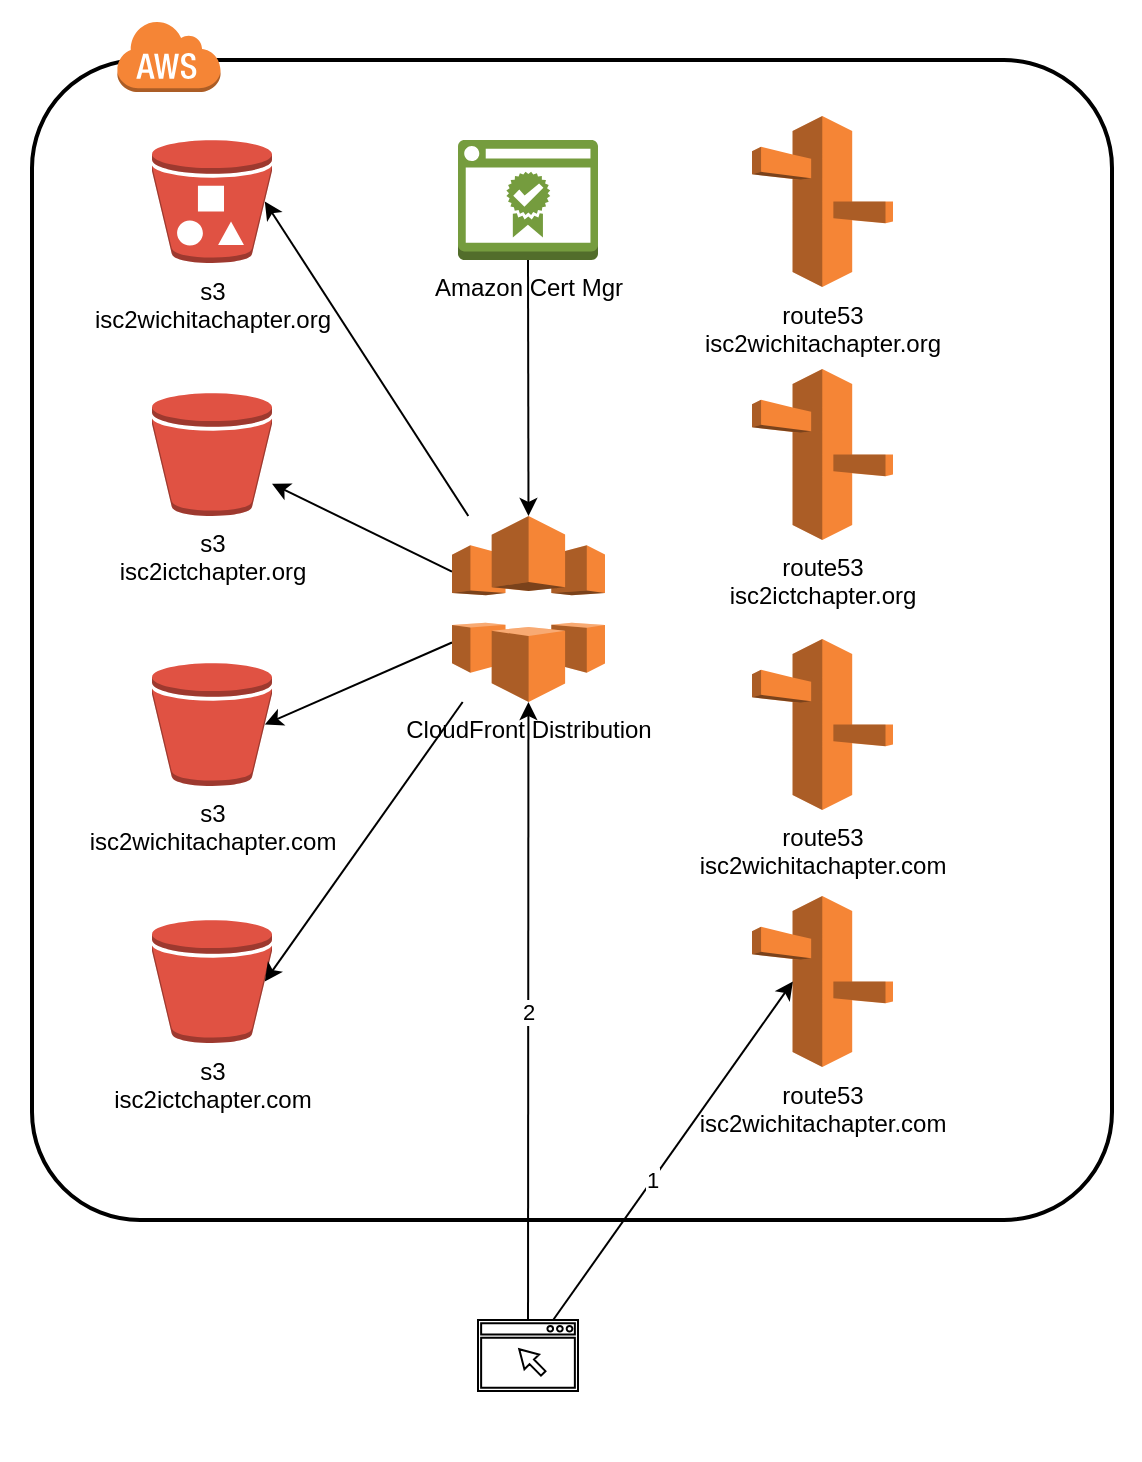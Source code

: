 <mxfile>
    <diagram id="PZ2NIN783vTIhC9EUjWE" name="Page-1">
        <mxGraphModel dx="1086" dy="597" grid="1" gridSize="10" guides="1" tooltips="1" connect="1" arrows="1" fold="1" page="1" pageScale="1" pageWidth="850" pageHeight="1100" math="0" shadow="0">
            <root>
                <mxCell id="0"/>
                <mxCell id="1" parent="0"/>
                <mxCell id="31" value="" style="rounded=0;whiteSpace=wrap;html=1;fillColor=#FFFFFF;strokeColor=none;" vertex="1" parent="1">
                    <mxGeometry x="14" y="50" width="570" height="730" as="geometry"/>
                </mxCell>
                <mxCell id="2" value="" style="rounded=1;arcSize=10;dashed=0;strokeWidth=2;" parent="1" vertex="1">
                    <mxGeometry x="30" y="80" width="540" height="580" as="geometry"/>
                </mxCell>
                <mxCell id="3" value="" style="dashed=0;html=1;shape=mxgraph.aws3.cloud;fillColor=#F58536;gradientColor=none;dashed=0;" parent="1" vertex="1">
                    <mxGeometry x="72.25" y="60" width="52" height="36" as="geometry"/>
                </mxCell>
                <mxCell id="4" value="s3&lt;br&gt;isc2wichitachapter.org" style="outlineConnect=0;dashed=0;verticalLabelPosition=bottom;verticalAlign=top;align=center;html=1;shape=mxgraph.aws3.bucket_with_objects;fillColor=#E05243;gradientColor=none;" parent="1" vertex="1">
                    <mxGeometry x="90" y="120" width="60" height="61.5" as="geometry"/>
                </mxCell>
                <mxCell id="5" value="s3&lt;br&gt;isc2ictchapter.org" style="outlineConnect=0;dashed=0;verticalLabelPosition=bottom;verticalAlign=top;align=center;html=1;shape=mxgraph.aws3.bucket;fillColor=#E05243;gradientColor=none;" parent="1" vertex="1">
                    <mxGeometry x="90" y="246.5" width="60" height="61.5" as="geometry"/>
                </mxCell>
                <mxCell id="6" value="s3&lt;br&gt;isc2ictchapter.com" style="outlineConnect=0;dashed=0;verticalLabelPosition=bottom;verticalAlign=top;align=center;html=1;shape=mxgraph.aws3.bucket;fillColor=#E05243;gradientColor=none;" parent="1" vertex="1">
                    <mxGeometry x="90" y="510" width="60" height="61.5" as="geometry"/>
                </mxCell>
                <mxCell id="8" value="s3&lt;br&gt;isc2wichitachapter.com" style="outlineConnect=0;dashed=0;verticalLabelPosition=bottom;verticalAlign=top;align=center;html=1;shape=mxgraph.aws3.bucket;fillColor=#E05243;gradientColor=none;" parent="1" vertex="1">
                    <mxGeometry x="90" y="381.5" width="60" height="61.5" as="geometry"/>
                </mxCell>
                <mxCell id="9" value="route53&lt;br&gt;isc2wichitachapter.org" style="outlineConnect=0;dashed=0;verticalLabelPosition=bottom;verticalAlign=top;align=center;html=1;shape=mxgraph.aws3.route_53;fillColor=#F58536;gradientColor=none;" parent="1" vertex="1">
                    <mxGeometry x="390" y="108" width="70.5" height="85.5" as="geometry"/>
                </mxCell>
                <mxCell id="18" value="" style="edgeStyle=none;html=1;entryX=0.94;entryY=0.5;entryDx=0;entryDy=0;entryPerimeter=0;" parent="1" source="10" target="4" edge="1">
                    <mxGeometry relative="1" as="geometry">
                        <mxPoint x="350" y="354.5" as="targetPoint"/>
                    </mxGeometry>
                </mxCell>
                <mxCell id="19" value="" style="edgeStyle=none;html=1;" parent="1" source="10" target="5" edge="1">
                    <mxGeometry relative="1" as="geometry">
                        <mxPoint x="350" y="354.5" as="targetPoint"/>
                    </mxGeometry>
                </mxCell>
                <mxCell id="20" value="" style="edgeStyle=none;html=1;entryX=0.94;entryY=0.5;entryDx=0;entryDy=0;entryPerimeter=0;" parent="1" source="10" target="8" edge="1">
                    <mxGeometry relative="1" as="geometry">
                        <mxPoint x="350" y="354.5" as="targetPoint"/>
                    </mxGeometry>
                </mxCell>
                <mxCell id="21" value="" style="edgeStyle=none;html=1;entryX=0.94;entryY=0.5;entryDx=0;entryDy=0;entryPerimeter=0;" parent="1" source="10" target="6" edge="1">
                    <mxGeometry relative="1" as="geometry">
                        <mxPoint x="350" y="354.5" as="targetPoint"/>
                    </mxGeometry>
                </mxCell>
                <mxCell id="23" value="" style="edgeStyle=none;html=1;exitX=0.5;exitY=1;exitDx=0;exitDy=0;exitPerimeter=0;entryX=0.5;entryY=0;entryDx=0;entryDy=0;entryPerimeter=0;" parent="1" source="22" target="10" edge="1">
                    <mxGeometry relative="1" as="geometry">
                        <mxPoint x="720" y="190" as="targetPoint"/>
                    </mxGeometry>
                </mxCell>
                <mxCell id="10" value="CloudFront Distribution" style="outlineConnect=0;dashed=0;verticalLabelPosition=bottom;verticalAlign=top;align=center;html=1;shape=mxgraph.aws3.cloudfront;fillColor=#F58536;gradientColor=none;" parent="1" vertex="1">
                    <mxGeometry x="240" y="308" width="76.5" height="93" as="geometry"/>
                </mxCell>
                <mxCell id="12" value="route53&lt;br&gt;isc2ictchapter.org" style="outlineConnect=0;dashed=0;verticalLabelPosition=bottom;verticalAlign=top;align=center;html=1;shape=mxgraph.aws3.route_53;fillColor=#F58536;gradientColor=none;" parent="1" vertex="1">
                    <mxGeometry x="390" y="234.5" width="70.5" height="85.5" as="geometry"/>
                </mxCell>
                <mxCell id="14" value="route53&lt;br&gt;isc2wichitachapter.com" style="outlineConnect=0;dashed=0;verticalLabelPosition=bottom;verticalAlign=top;align=center;html=1;shape=mxgraph.aws3.route_53;fillColor=#F58536;gradientColor=none;" parent="1" vertex="1">
                    <mxGeometry x="390" y="369.5" width="70.5" height="85.5" as="geometry"/>
                </mxCell>
                <mxCell id="16" value="route53&lt;br&gt;isc2wichitachapter.com" style="outlineConnect=0;dashed=0;verticalLabelPosition=bottom;verticalAlign=top;align=center;html=1;shape=mxgraph.aws3.route_53;fillColor=#F58536;gradientColor=none;" parent="1" vertex="1">
                    <mxGeometry x="390" y="498" width="70.5" height="85.5" as="geometry"/>
                </mxCell>
                <mxCell id="22" value="Amazon Cert Mgr" style="outlineConnect=0;dashed=0;verticalLabelPosition=bottom;verticalAlign=top;align=center;html=1;shape=mxgraph.aws3.certificate_manager_2;fillColor=#759C3E;gradientColor=none;" parent="1" vertex="1">
                    <mxGeometry x="243" y="120" width="70" height="60" as="geometry"/>
                </mxCell>
                <mxCell id="25" value="2" style="edgeStyle=none;html=1;" parent="1" source="24" target="10" edge="1">
                    <mxGeometry relative="1" as="geometry"/>
                </mxCell>
                <mxCell id="26" value="1" style="edgeStyle=none;html=1;entryX=0.29;entryY=0.5;entryDx=0;entryDy=0;entryPerimeter=0;startArrow=none;" parent="1" source="24" target="16" edge="1">
                    <mxGeometry x="-0.174" relative="1" as="geometry">
                        <mxPoint x="383" y="727.75" as="targetPoint"/>
                        <mxPoint as="offset"/>
                    </mxGeometry>
                </mxCell>
                <mxCell id="24" value="" style="sketch=0;pointerEvents=1;shadow=0;dashed=0;html=1;aspect=fixed;labelPosition=center;verticalLabelPosition=bottom;verticalAlign=top;align=center;outlineConnect=0;shape=mxgraph.vvd.web_browser;" parent="1" vertex="1">
                    <mxGeometry x="253" y="710" width="50" height="35.5" as="geometry"/>
                </mxCell>
            </root>
        </mxGraphModel>
    </diagram>
</mxfile>